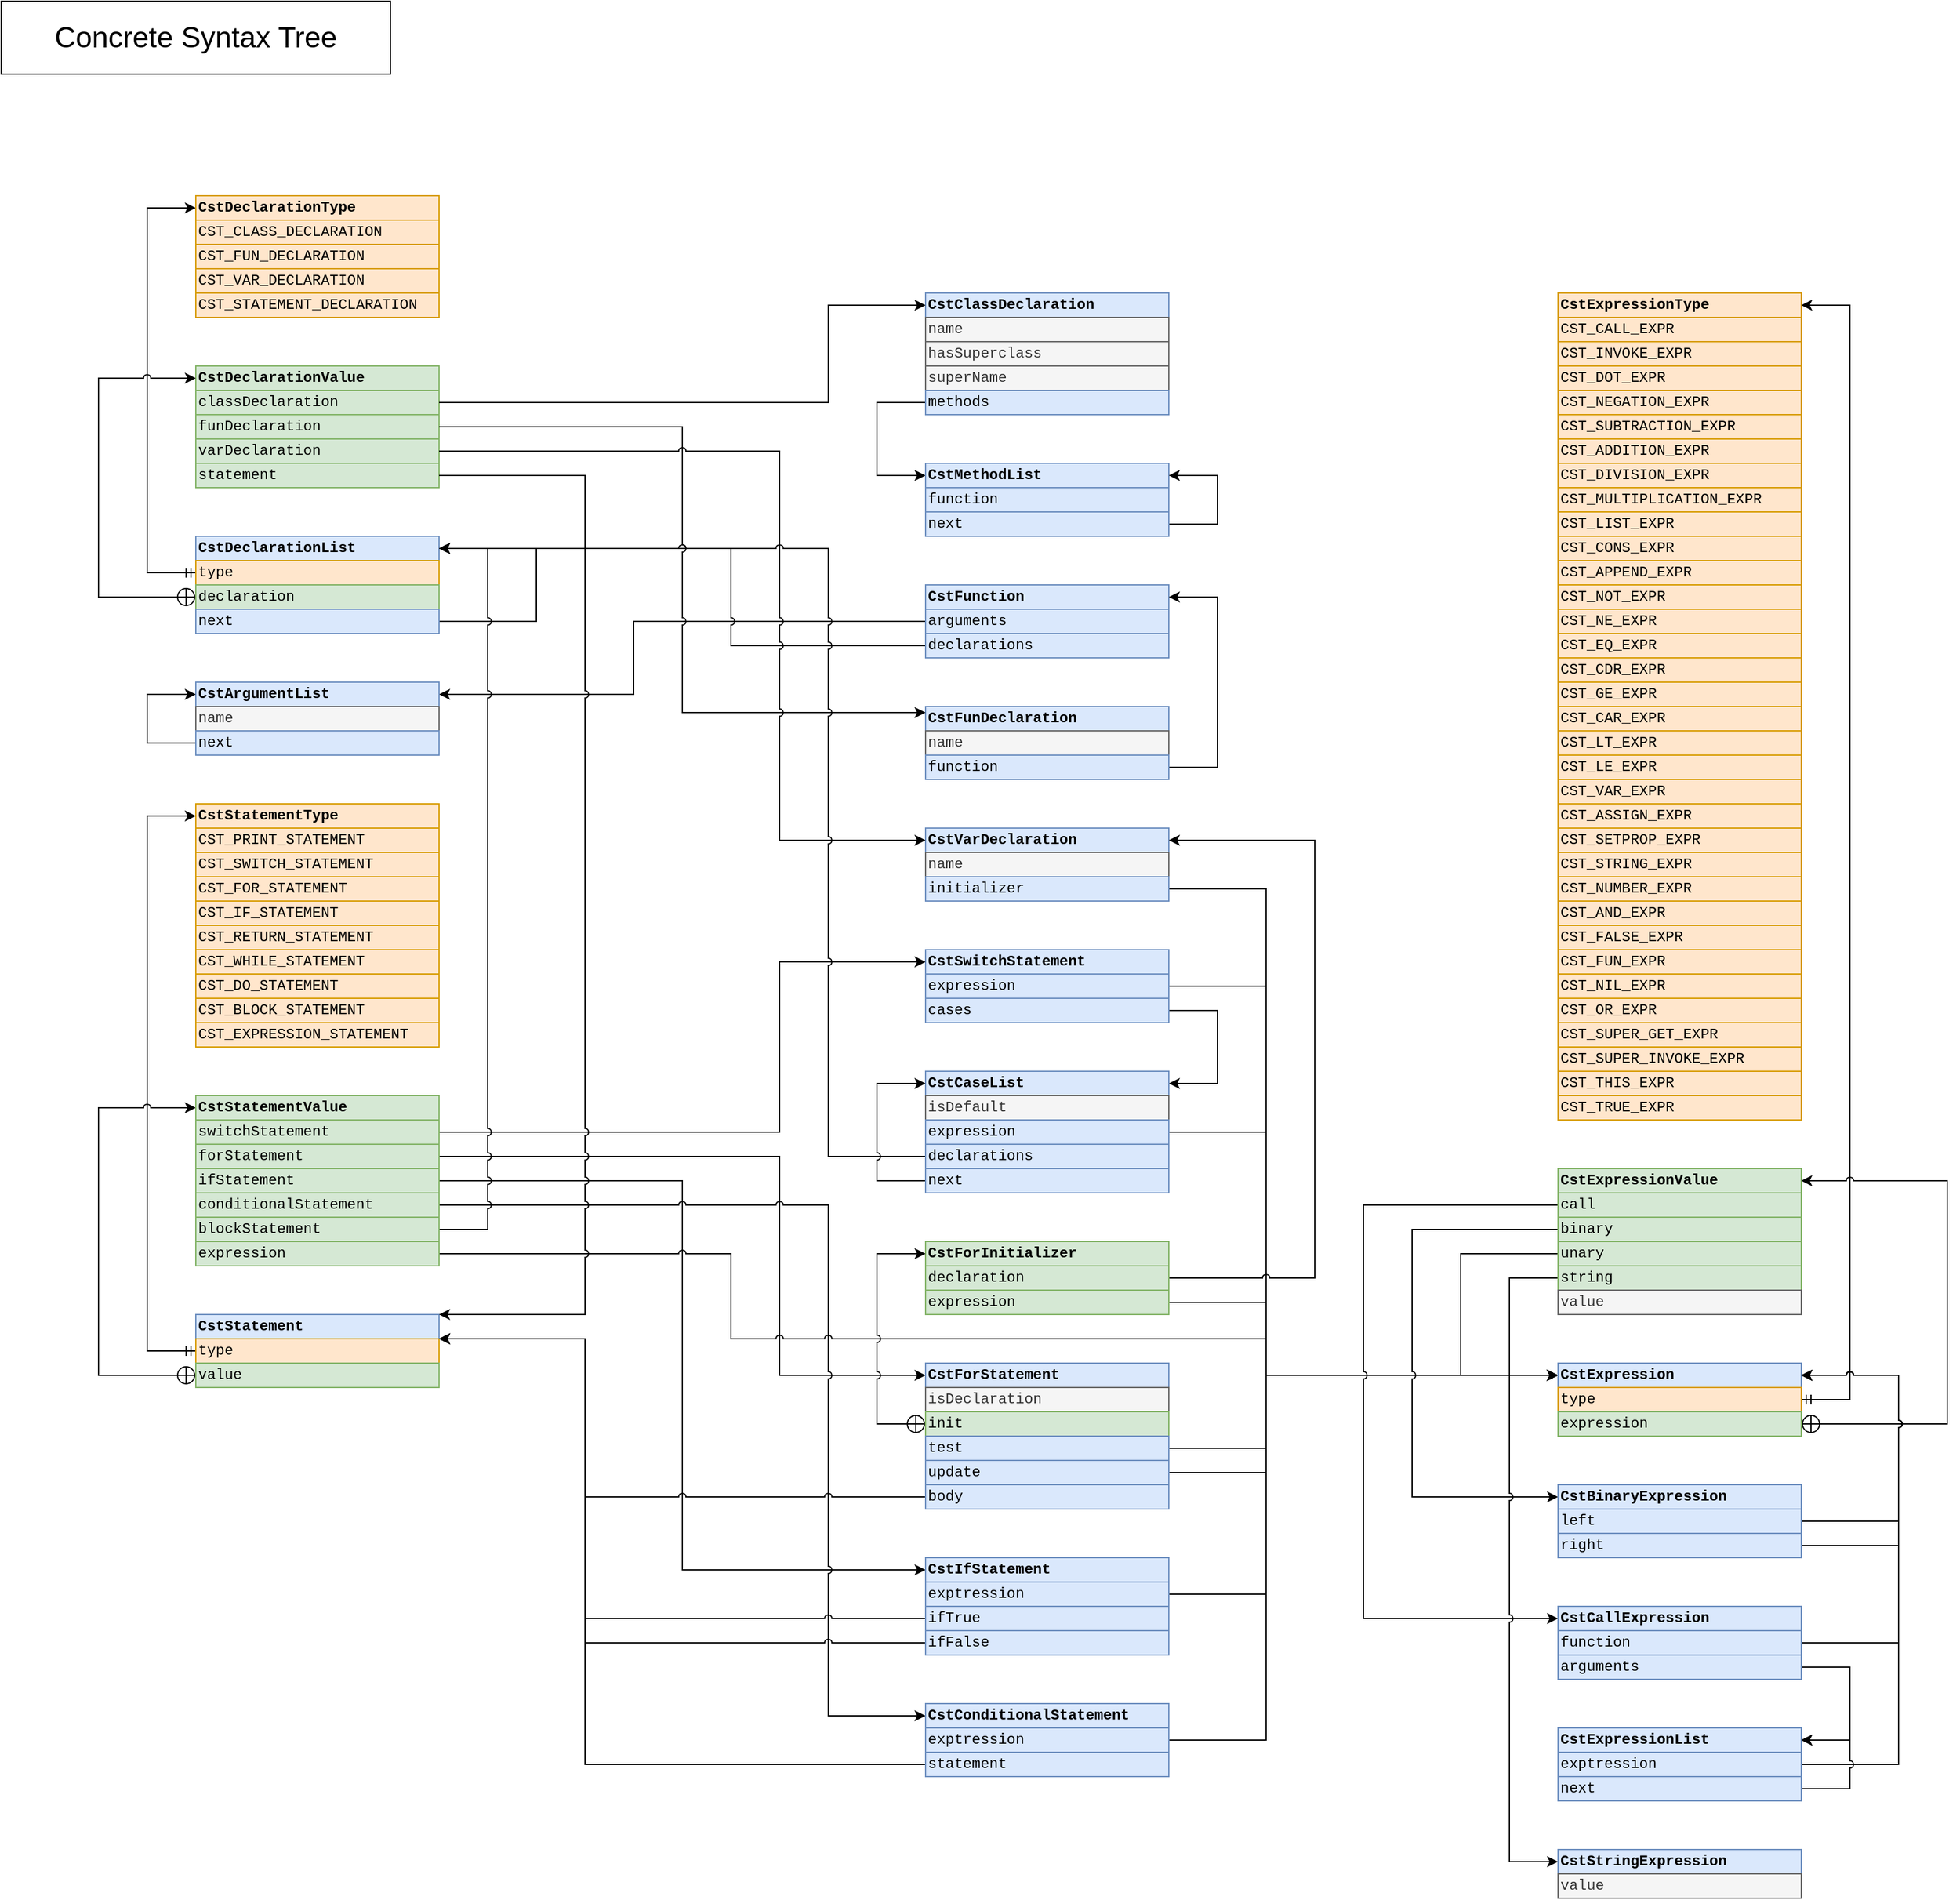<mxfile version="21.1.2" type="device">
  <diagram name="Page-1" id="R90DKx0LFUvj5Nsq8UyO">
    <mxGraphModel dx="1958" dy="1293" grid="1" gridSize="10" guides="1" tooltips="1" connect="1" arrows="1" fold="1" page="0" pageScale="1" pageWidth="827" pageHeight="1169" math="0" shadow="0">
      <root>
        <mxCell id="0" />
        <mxCell id="1" parent="0" />
        <mxCell id="VLAGOy37USX0JI3hglwO-1" value="Concrete Syntax Tree" style="rounded=0;whiteSpace=wrap;html=1;fontSize=24;" parent="1" vertex="1">
          <mxGeometry x="40" y="40" width="320" height="60" as="geometry" />
        </mxCell>
        <mxCell id="VLAGOy37USX0JI3hglwO-12" value="CstDeclarationList" style="rounded=0;whiteSpace=wrap;html=1;fontFamily=Courier New;align=left;fontStyle=1;fillColor=#dae8fc;strokeColor=#6c8ebf;" parent="1" vertex="1">
          <mxGeometry x="200" y="480" width="200" height="20" as="geometry" />
        </mxCell>
        <mxCell id="VLAGOy37USX0JI3hglwO-19" style="edgeStyle=orthogonalEdgeStyle;rounded=0;orthogonalLoop=1;jettySize=auto;html=1;entryX=0;entryY=0.5;entryDx=0;entryDy=0;startArrow=ERmandOne;startFill=0;" parent="1" source="VLAGOy37USX0JI3hglwO-13" target="VLAGOy37USX0JI3hglwO-2" edge="1">
          <mxGeometry relative="1" as="geometry">
            <Array as="points">
              <mxPoint x="160" y="510" />
              <mxPoint x="160" y="210" />
            </Array>
          </mxGeometry>
        </mxCell>
        <mxCell id="VLAGOy37USX0JI3hglwO-13" value="type" style="rounded=0;whiteSpace=wrap;html=1;fontFamily=Courier New;align=left;fillColor=#ffe6cc;strokeColor=#d79b00;" parent="1" vertex="1">
          <mxGeometry x="200" y="500" width="200" height="20" as="geometry" />
        </mxCell>
        <mxCell id="VLAGOy37USX0JI3hglwO-14" value="" style="group" parent="1" vertex="1" connectable="0">
          <mxGeometry x="200" y="200" width="200" height="100" as="geometry" />
        </mxCell>
        <mxCell id="VLAGOy37USX0JI3hglwO-2" value="CstDeclarationType" style="rounded=0;whiteSpace=wrap;html=1;fontFamily=Courier New;align=left;fontStyle=1;fillColor=#ffe6cc;strokeColor=#d79b00;" parent="VLAGOy37USX0JI3hglwO-14" vertex="1">
          <mxGeometry width="200" height="20" as="geometry" />
        </mxCell>
        <mxCell id="VLAGOy37USX0JI3hglwO-3" value="CST_CLASS_DECLARATION" style="rounded=0;whiteSpace=wrap;html=1;fontFamily=Courier New;align=left;fillColor=#ffe6cc;strokeColor=#d79b00;" parent="VLAGOy37USX0JI3hglwO-14" vertex="1">
          <mxGeometry y="20" width="200" height="20" as="geometry" />
        </mxCell>
        <mxCell id="VLAGOy37USX0JI3hglwO-4" value="CST_FUN_DECLARATION" style="rounded=0;whiteSpace=wrap;html=1;fontFamily=Courier New;align=left;fillColor=#ffe6cc;strokeColor=#d79b00;" parent="VLAGOy37USX0JI3hglwO-14" vertex="1">
          <mxGeometry y="40" width="200" height="20" as="geometry" />
        </mxCell>
        <mxCell id="VLAGOy37USX0JI3hglwO-5" value="CST_VAR_DECLARATION" style="rounded=0;whiteSpace=wrap;html=1;fontFamily=Courier New;align=left;fillColor=#ffe6cc;strokeColor=#d79b00;" parent="VLAGOy37USX0JI3hglwO-14" vertex="1">
          <mxGeometry y="60" width="200" height="20" as="geometry" />
        </mxCell>
        <mxCell id="VLAGOy37USX0JI3hglwO-6" value="CST_STATEMENT_DECLARATION" style="rounded=0;whiteSpace=wrap;html=1;fontFamily=Courier New;align=left;fillColor=#ffe6cc;strokeColor=#d79b00;" parent="VLAGOy37USX0JI3hglwO-14" vertex="1">
          <mxGeometry y="80" width="200" height="20" as="geometry" />
        </mxCell>
        <mxCell id="VLAGOy37USX0JI3hglwO-15" value="" style="group" parent="1" vertex="1" connectable="0">
          <mxGeometry x="200" y="340" width="200" height="100" as="geometry" />
        </mxCell>
        <mxCell id="VLAGOy37USX0JI3hglwO-7" value="CstDeclarationValue" style="rounded=0;whiteSpace=wrap;html=1;fontFamily=Courier New;align=left;fontStyle=1;fillColor=#d5e8d4;strokeColor=#82b366;" parent="VLAGOy37USX0JI3hglwO-15" vertex="1">
          <mxGeometry width="200" height="20" as="geometry" />
        </mxCell>
        <mxCell id="VLAGOy37USX0JI3hglwO-8" value="classDeclaration" style="rounded=0;whiteSpace=wrap;html=1;fontFamily=Courier New;align=left;fillColor=#d5e8d4;strokeColor=#82b366;" parent="VLAGOy37USX0JI3hglwO-15" vertex="1">
          <mxGeometry y="20" width="200" height="20" as="geometry" />
        </mxCell>
        <mxCell id="VLAGOy37USX0JI3hglwO-9" value="funDeclaration" style="rounded=0;whiteSpace=wrap;html=1;fontFamily=Courier New;align=left;fillColor=#d5e8d4;strokeColor=#82b366;" parent="VLAGOy37USX0JI3hglwO-15" vertex="1">
          <mxGeometry y="40" width="200" height="20" as="geometry" />
        </mxCell>
        <mxCell id="VLAGOy37USX0JI3hglwO-10" value="varDeclaration" style="rounded=0;whiteSpace=wrap;html=1;fontFamily=Courier New;align=left;fillColor=#d5e8d4;strokeColor=#82b366;" parent="VLAGOy37USX0JI3hglwO-15" vertex="1">
          <mxGeometry y="60" width="200" height="20" as="geometry" />
        </mxCell>
        <mxCell id="VLAGOy37USX0JI3hglwO-11" value="statement" style="rounded=0;whiteSpace=wrap;html=1;fontFamily=Courier New;align=left;fillColor=#d5e8d4;strokeColor=#82b366;" parent="VLAGOy37USX0JI3hglwO-15" vertex="1">
          <mxGeometry y="80" width="200" height="20" as="geometry" />
        </mxCell>
        <mxCell id="VLAGOy37USX0JI3hglwO-20" style="edgeStyle=orthogonalEdgeStyle;rounded=0;orthogonalLoop=1;jettySize=auto;html=1;entryX=0;entryY=0.5;entryDx=0;entryDy=0;jumpStyle=arc;startArrow=circlePlus;startFill=0;" parent="1" source="VLAGOy37USX0JI3hglwO-16" target="VLAGOy37USX0JI3hglwO-7" edge="1">
          <mxGeometry relative="1" as="geometry">
            <Array as="points">
              <mxPoint x="120" y="530" />
              <mxPoint x="120" y="350" />
            </Array>
          </mxGeometry>
        </mxCell>
        <mxCell id="VLAGOy37USX0JI3hglwO-16" value="declaration" style="rounded=0;whiteSpace=wrap;html=1;fontFamily=Courier New;align=left;fillColor=#d5e8d4;strokeColor=#82b366;" parent="1" vertex="1">
          <mxGeometry x="200" y="520" width="200" height="20" as="geometry" />
        </mxCell>
        <mxCell id="VLAGOy37USX0JI3hglwO-18" style="edgeStyle=orthogonalEdgeStyle;rounded=0;orthogonalLoop=1;jettySize=auto;html=1;entryX=1;entryY=0.5;entryDx=0;entryDy=0;" parent="1" source="VLAGOy37USX0JI3hglwO-17" target="VLAGOy37USX0JI3hglwO-12" edge="1">
          <mxGeometry relative="1" as="geometry">
            <Array as="points">
              <mxPoint x="480" y="550" />
              <mxPoint x="480" y="490" />
            </Array>
          </mxGeometry>
        </mxCell>
        <mxCell id="VLAGOy37USX0JI3hglwO-17" value="next" style="rounded=0;whiteSpace=wrap;html=1;fontFamily=Courier New;align=left;fillColor=#dae8fc;strokeColor=#6c8ebf;" parent="1" vertex="1">
          <mxGeometry x="200" y="540" width="200" height="20" as="geometry" />
        </mxCell>
        <mxCell id="VLAGOy37USX0JI3hglwO-21" value="CstClassDeclaration" style="rounded=0;whiteSpace=wrap;html=1;fontFamily=Courier New;align=left;fontStyle=1;fillColor=#dae8fc;strokeColor=#6c8ebf;" parent="1" vertex="1">
          <mxGeometry x="800" y="280" width="200" height="20" as="geometry" />
        </mxCell>
        <mxCell id="VLAGOy37USX0JI3hglwO-22" value="name" style="rounded=0;whiteSpace=wrap;html=1;fontFamily=Courier New;align=left;fillColor=#f5f5f5;strokeColor=#666666;fontColor=#333333;" parent="1" vertex="1">
          <mxGeometry x="800" y="300" width="200" height="20" as="geometry" />
        </mxCell>
        <mxCell id="VLAGOy37USX0JI3hglwO-25" value="hasSuperclass" style="rounded=0;whiteSpace=wrap;html=1;fontFamily=Courier New;align=left;fillColor=#f5f5f5;fontColor=#333333;strokeColor=#666666;" parent="1" vertex="1">
          <mxGeometry x="800" y="320" width="200" height="20" as="geometry" />
        </mxCell>
        <mxCell id="VLAGOy37USX0JI3hglwO-26" value="superName" style="rounded=0;whiteSpace=wrap;html=1;fontFamily=Courier New;align=left;fillColor=#f5f5f5;strokeColor=#666666;fontColor=#333333;" parent="1" vertex="1">
          <mxGeometry x="800" y="340" width="200" height="20" as="geometry" />
        </mxCell>
        <mxCell id="VLAGOy37USX0JI3hglwO-34" style="edgeStyle=orthogonalEdgeStyle;rounded=0;orthogonalLoop=1;jettySize=auto;html=1;entryX=0;entryY=0.5;entryDx=0;entryDy=0;" parent="1" source="VLAGOy37USX0JI3hglwO-28" target="VLAGOy37USX0JI3hglwO-30" edge="1">
          <mxGeometry relative="1" as="geometry">
            <Array as="points">
              <mxPoint x="760" y="370" />
              <mxPoint x="760" y="430" />
            </Array>
          </mxGeometry>
        </mxCell>
        <mxCell id="VLAGOy37USX0JI3hglwO-28" value="methods" style="rounded=0;whiteSpace=wrap;html=1;fontFamily=Courier New;align=left;fillColor=#dae8fc;strokeColor=#6c8ebf;" parent="1" vertex="1">
          <mxGeometry x="800" y="360" width="200" height="20" as="geometry" />
        </mxCell>
        <mxCell id="VLAGOy37USX0JI3hglwO-29" style="edgeStyle=orthogonalEdgeStyle;rounded=0;orthogonalLoop=1;jettySize=auto;html=1;entryX=0;entryY=0.5;entryDx=0;entryDy=0;" parent="1" source="VLAGOy37USX0JI3hglwO-8" target="VLAGOy37USX0JI3hglwO-21" edge="1">
          <mxGeometry relative="1" as="geometry">
            <Array as="points">
              <mxPoint x="720" y="370" />
              <mxPoint x="720" y="290" />
            </Array>
          </mxGeometry>
        </mxCell>
        <mxCell id="VLAGOy37USX0JI3hglwO-30" value="CstMethodList" style="rounded=0;whiteSpace=wrap;html=1;fontFamily=Courier New;align=left;fontStyle=1;fillColor=#dae8fc;strokeColor=#6c8ebf;" parent="1" vertex="1">
          <mxGeometry x="800" y="420" width="200" height="20" as="geometry" />
        </mxCell>
        <mxCell id="VLAGOy37USX0JI3hglwO-31" value="function" style="rounded=0;whiteSpace=wrap;html=1;fontFamily=Courier New;align=left;fillColor=#dae8fc;strokeColor=#6c8ebf;" parent="1" vertex="1">
          <mxGeometry x="800" y="440" width="200" height="20" as="geometry" />
        </mxCell>
        <mxCell id="VLAGOy37USX0JI3hglwO-33" style="edgeStyle=orthogonalEdgeStyle;rounded=0;orthogonalLoop=1;jettySize=auto;html=1;entryX=1;entryY=0.5;entryDx=0;entryDy=0;jumpStyle=arc;" parent="1" source="VLAGOy37USX0JI3hglwO-32" target="VLAGOy37USX0JI3hglwO-30" edge="1">
          <mxGeometry relative="1" as="geometry">
            <Array as="points">
              <mxPoint x="1040" y="470" />
              <mxPoint x="1040" y="430" />
            </Array>
          </mxGeometry>
        </mxCell>
        <mxCell id="VLAGOy37USX0JI3hglwO-32" value="next" style="rounded=0;whiteSpace=wrap;html=1;fontFamily=Courier New;align=left;fillColor=#dae8fc;strokeColor=#6c8ebf;" parent="1" vertex="1">
          <mxGeometry x="800" y="460" width="200" height="20" as="geometry" />
        </mxCell>
        <mxCell id="VLAGOy37USX0JI3hglwO-35" value="CstFunction" style="rounded=0;whiteSpace=wrap;html=1;fontFamily=Courier New;align=left;fontStyle=1;fillColor=#dae8fc;strokeColor=#6c8ebf;" parent="1" vertex="1">
          <mxGeometry x="800" y="520" width="200" height="20" as="geometry" />
        </mxCell>
        <mxCell id="VLAGOy37USX0JI3hglwO-42" style="edgeStyle=orthogonalEdgeStyle;rounded=0;orthogonalLoop=1;jettySize=auto;html=1;entryX=1;entryY=0.5;entryDx=0;entryDy=0;jumpStyle=arc;" parent="1" source="VLAGOy37USX0JI3hglwO-36" target="VLAGOy37USX0JI3hglwO-38" edge="1">
          <mxGeometry relative="1" as="geometry">
            <Array as="points">
              <mxPoint x="560" y="550" />
              <mxPoint x="560" y="610" />
            </Array>
          </mxGeometry>
        </mxCell>
        <mxCell id="VLAGOy37USX0JI3hglwO-36" value="arguments" style="rounded=0;whiteSpace=wrap;html=1;fontFamily=Courier New;align=left;fillColor=#dae8fc;strokeColor=#6c8ebf;" parent="1" vertex="1">
          <mxGeometry x="800" y="540" width="200" height="20" as="geometry" />
        </mxCell>
        <mxCell id="VLAGOy37USX0JI3hglwO-80" style="edgeStyle=orthogonalEdgeStyle;rounded=0;orthogonalLoop=1;jettySize=auto;html=1;entryX=1;entryY=0.5;entryDx=0;entryDy=0;jumpStyle=arc;" parent="1" source="VLAGOy37USX0JI3hglwO-37" target="VLAGOy37USX0JI3hglwO-12" edge="1">
          <mxGeometry relative="1" as="geometry">
            <Array as="points">
              <mxPoint x="640" y="570" />
              <mxPoint x="640" y="490" />
            </Array>
          </mxGeometry>
        </mxCell>
        <mxCell id="VLAGOy37USX0JI3hglwO-37" value="declarations" style="rounded=0;whiteSpace=wrap;html=1;fontFamily=Courier New;align=left;fillColor=#dae8fc;strokeColor=#6c8ebf;" parent="1" vertex="1">
          <mxGeometry x="800" y="560" width="200" height="20" as="geometry" />
        </mxCell>
        <mxCell id="VLAGOy37USX0JI3hglwO-38" value="CstArgumentList" style="rounded=0;whiteSpace=wrap;html=1;fontFamily=Courier New;align=left;fontStyle=1;fillColor=#dae8fc;strokeColor=#6c8ebf;" parent="1" vertex="1">
          <mxGeometry x="200" y="600" width="200" height="20" as="geometry" />
        </mxCell>
        <mxCell id="VLAGOy37USX0JI3hglwO-39" value="name" style="rounded=0;whiteSpace=wrap;html=1;fontFamily=Courier New;align=left;fillColor=#f5f5f5;strokeColor=#666666;fontColor=#333333;" parent="1" vertex="1">
          <mxGeometry x="200" y="620" width="200" height="20" as="geometry" />
        </mxCell>
        <mxCell id="VLAGOy37USX0JI3hglwO-41" style="edgeStyle=orthogonalEdgeStyle;rounded=0;orthogonalLoop=1;jettySize=auto;html=1;entryX=0;entryY=0.5;entryDx=0;entryDy=0;" parent="1" source="VLAGOy37USX0JI3hglwO-40" target="VLAGOy37USX0JI3hglwO-38" edge="1">
          <mxGeometry relative="1" as="geometry">
            <Array as="points">
              <mxPoint x="160" y="650" />
              <mxPoint x="160" y="610" />
            </Array>
          </mxGeometry>
        </mxCell>
        <mxCell id="VLAGOy37USX0JI3hglwO-40" value="next" style="rounded=0;whiteSpace=wrap;html=1;fontFamily=Courier New;align=left;fillColor=#dae8fc;strokeColor=#6c8ebf;" parent="1" vertex="1">
          <mxGeometry x="200" y="640" width="200" height="20" as="geometry" />
        </mxCell>
        <mxCell id="VLAGOy37USX0JI3hglwO-43" value="CstFunDeclaration" style="rounded=0;whiteSpace=wrap;html=1;fontFamily=Courier New;align=left;fontStyle=1;fillColor=#dae8fc;strokeColor=#6c8ebf;" parent="1" vertex="1">
          <mxGeometry x="800" y="620" width="200" height="20" as="geometry" />
        </mxCell>
        <mxCell id="VLAGOy37USX0JI3hglwO-44" style="edgeStyle=orthogonalEdgeStyle;rounded=0;orthogonalLoop=1;jettySize=auto;html=1;entryX=0;entryY=0.25;entryDx=0;entryDy=0;jumpStyle=arc;" parent="1" source="VLAGOy37USX0JI3hglwO-9" target="VLAGOy37USX0JI3hglwO-43" edge="1">
          <mxGeometry relative="1" as="geometry">
            <Array as="points">
              <mxPoint x="600" y="390" />
              <mxPoint x="600" y="625" />
            </Array>
          </mxGeometry>
        </mxCell>
        <mxCell id="VLAGOy37USX0JI3hglwO-45" value="name" style="rounded=0;whiteSpace=wrap;html=1;fontFamily=Courier New;align=left;fillColor=#f5f5f5;strokeColor=#666666;fontColor=#333333;" parent="1" vertex="1">
          <mxGeometry x="800" y="640" width="200" height="20" as="geometry" />
        </mxCell>
        <mxCell id="VLAGOy37USX0JI3hglwO-47" style="edgeStyle=orthogonalEdgeStyle;rounded=0;orthogonalLoop=1;jettySize=auto;html=1;entryX=1;entryY=0.5;entryDx=0;entryDy=0;jumpStyle=arc;" parent="1" source="VLAGOy37USX0JI3hglwO-46" target="VLAGOy37USX0JI3hglwO-35" edge="1">
          <mxGeometry relative="1" as="geometry">
            <Array as="points">
              <mxPoint x="1040" y="670" />
              <mxPoint x="1040" y="530" />
            </Array>
          </mxGeometry>
        </mxCell>
        <mxCell id="VLAGOy37USX0JI3hglwO-46" value="function" style="rounded=0;whiteSpace=wrap;html=1;fontFamily=Courier New;align=left;fillColor=#dae8fc;strokeColor=#6c8ebf;" parent="1" vertex="1">
          <mxGeometry x="800" y="660" width="200" height="20" as="geometry" />
        </mxCell>
        <mxCell id="VLAGOy37USX0JI3hglwO-48" value="CstVarDeclaration" style="rounded=0;whiteSpace=wrap;html=1;fontFamily=Courier New;align=left;fontStyle=1;fillColor=#dae8fc;strokeColor=#6c8ebf;" parent="1" vertex="1">
          <mxGeometry x="800" y="720" width="200" height="20" as="geometry" />
        </mxCell>
        <mxCell id="VLAGOy37USX0JI3hglwO-49" style="edgeStyle=orthogonalEdgeStyle;rounded=0;orthogonalLoop=1;jettySize=auto;html=1;entryX=0;entryY=0.5;entryDx=0;entryDy=0;jumpStyle=arc;" parent="1" source="VLAGOy37USX0JI3hglwO-10" target="VLAGOy37USX0JI3hglwO-48" edge="1">
          <mxGeometry relative="1" as="geometry">
            <Array as="points">
              <mxPoint x="680" y="410" />
              <mxPoint x="680" y="730" />
            </Array>
          </mxGeometry>
        </mxCell>
        <mxCell id="VLAGOy37USX0JI3hglwO-50" value="name" style="rounded=0;whiteSpace=wrap;html=1;fontFamily=Courier New;align=left;fillColor=#f5f5f5;strokeColor=#666666;fontColor=#333333;" parent="1" vertex="1">
          <mxGeometry x="800" y="740" width="200" height="20" as="geometry" />
        </mxCell>
        <mxCell id="sUDtb3LlWLY9NKX-znG5-50" style="edgeStyle=orthogonalEdgeStyle;rounded=0;orthogonalLoop=1;jettySize=auto;html=1;entryX=0;entryY=0.5;entryDx=0;entryDy=0;jumpStyle=arc;" edge="1" parent="1" source="VLAGOy37USX0JI3hglwO-51" target="sUDtb3LlWLY9NKX-znG5-49">
          <mxGeometry relative="1" as="geometry">
            <Array as="points">
              <mxPoint x="1080" y="770" />
              <mxPoint x="1080" y="1170" />
            </Array>
          </mxGeometry>
        </mxCell>
        <mxCell id="VLAGOy37USX0JI3hglwO-51" value="initializer" style="rounded=0;whiteSpace=wrap;html=1;fontFamily=Courier New;align=left;fillColor=#dae8fc;strokeColor=#6c8ebf;" parent="1" vertex="1">
          <mxGeometry x="800" y="760" width="200" height="20" as="geometry" />
        </mxCell>
        <mxCell id="VLAGOy37USX0JI3hglwO-53" value="CstStatementType" style="rounded=0;whiteSpace=wrap;html=1;fontFamily=Courier New;align=left;fontStyle=1;fillColor=#ffe6cc;strokeColor=#d79b00;" parent="1" vertex="1">
          <mxGeometry x="200" y="700" width="200" height="20" as="geometry" />
        </mxCell>
        <mxCell id="VLAGOy37USX0JI3hglwO-54" value="CST_PRINT_STATEMENT" style="rounded=0;whiteSpace=wrap;html=1;fontFamily=Courier New;align=left;fillColor=#ffe6cc;strokeColor=#d79b00;" parent="1" vertex="1">
          <mxGeometry x="200" y="720" width="200" height="20" as="geometry" />
        </mxCell>
        <mxCell id="VLAGOy37USX0JI3hglwO-55" value="CST_SWITCH_STATEMENT" style="rounded=0;whiteSpace=wrap;html=1;fontFamily=Courier New;align=left;fillColor=#ffe6cc;strokeColor=#d79b00;" parent="1" vertex="1">
          <mxGeometry x="200" y="740" width="200" height="20" as="geometry" />
        </mxCell>
        <mxCell id="VLAGOy37USX0JI3hglwO-56" value="CST_FOR_STATEMENT" style="rounded=0;whiteSpace=wrap;html=1;fontFamily=Courier New;align=left;fillColor=#ffe6cc;strokeColor=#d79b00;" parent="1" vertex="1">
          <mxGeometry x="200" y="760" width="200" height="20" as="geometry" />
        </mxCell>
        <mxCell id="VLAGOy37USX0JI3hglwO-57" value="CST_IF_STATEMENT" style="rounded=0;whiteSpace=wrap;html=1;fontFamily=Courier New;align=left;fillColor=#ffe6cc;strokeColor=#d79b00;" parent="1" vertex="1">
          <mxGeometry x="200" y="780" width="200" height="20" as="geometry" />
        </mxCell>
        <mxCell id="VLAGOy37USX0JI3hglwO-58" value="CST_RETURN_STATEMENT" style="rounded=0;whiteSpace=wrap;html=1;fontFamily=Courier New;align=left;fillColor=#ffe6cc;strokeColor=#d79b00;" parent="1" vertex="1">
          <mxGeometry x="200" y="800" width="200" height="20" as="geometry" />
        </mxCell>
        <mxCell id="VLAGOy37USX0JI3hglwO-59" value="CST_WHILE_STATEMENT" style="rounded=0;whiteSpace=wrap;html=1;fontFamily=Courier New;align=left;fillColor=#ffe6cc;strokeColor=#d79b00;" parent="1" vertex="1">
          <mxGeometry x="200" y="820" width="200" height="20" as="geometry" />
        </mxCell>
        <mxCell id="VLAGOy37USX0JI3hglwO-60" value="CST_DO_STATEMENT" style="rounded=0;whiteSpace=wrap;html=1;fontFamily=Courier New;align=left;fillColor=#ffe6cc;strokeColor=#d79b00;" parent="1" vertex="1">
          <mxGeometry x="200" y="840" width="200" height="20" as="geometry" />
        </mxCell>
        <mxCell id="VLAGOy37USX0JI3hglwO-61" value="CST_BLOCK_STATEMENT" style="rounded=0;whiteSpace=wrap;html=1;fontFamily=Courier New;align=left;fillColor=#ffe6cc;strokeColor=#d79b00;" parent="1" vertex="1">
          <mxGeometry x="200" y="860" width="200" height="20" as="geometry" />
        </mxCell>
        <mxCell id="VLAGOy37USX0JI3hglwO-62" value="CST_EXPRESSION_STATEMENT" style="rounded=0;whiteSpace=wrap;html=1;fontFamily=Courier New;align=left;fillColor=#ffe6cc;strokeColor=#d79b00;" parent="1" vertex="1">
          <mxGeometry x="200" y="880" width="200" height="20" as="geometry" />
        </mxCell>
        <mxCell id="VLAGOy37USX0JI3hglwO-69" value="CstStatement" style="rounded=0;whiteSpace=wrap;html=1;fontFamily=Courier New;align=left;fontStyle=1;fillColor=#dae8fc;strokeColor=#6c8ebf;" parent="1" vertex="1">
          <mxGeometry x="200" y="1120" width="200" height="20" as="geometry" />
        </mxCell>
        <mxCell id="VLAGOy37USX0JI3hglwO-71" style="edgeStyle=orthogonalEdgeStyle;rounded=0;orthogonalLoop=1;jettySize=auto;html=1;entryX=0;entryY=0.5;entryDx=0;entryDy=0;startArrow=ERmandOne;startFill=0;" parent="1" source="VLAGOy37USX0JI3hglwO-70" target="VLAGOy37USX0JI3hglwO-53" edge="1">
          <mxGeometry relative="1" as="geometry">
            <Array as="points">
              <mxPoint x="160" y="1150" />
              <mxPoint x="160" y="710" />
            </Array>
          </mxGeometry>
        </mxCell>
        <mxCell id="VLAGOy37USX0JI3hglwO-70" value="type" style="rounded=0;whiteSpace=wrap;html=1;fontFamily=Courier New;align=left;fillColor=#ffe6cc;strokeColor=#d79b00;" parent="1" vertex="1">
          <mxGeometry x="200" y="1140" width="200" height="20" as="geometry" />
        </mxCell>
        <mxCell id="VLAGOy37USX0JI3hglwO-73" style="edgeStyle=orthogonalEdgeStyle;rounded=0;orthogonalLoop=1;jettySize=auto;html=1;entryX=0;entryY=0.5;entryDx=0;entryDy=0;jumpStyle=arc;startArrow=circlePlus;startFill=0;" parent="1" source="VLAGOy37USX0JI3hglwO-72" target="VLAGOy37USX0JI3hglwO-64" edge="1">
          <mxGeometry relative="1" as="geometry">
            <Array as="points">
              <mxPoint x="120" y="1170" />
              <mxPoint x="120" y="950" />
            </Array>
          </mxGeometry>
        </mxCell>
        <mxCell id="VLAGOy37USX0JI3hglwO-72" value="value" style="rounded=0;whiteSpace=wrap;html=1;fontFamily=Courier New;align=left;fillColor=#d5e8d4;strokeColor=#82b366;" parent="1" vertex="1">
          <mxGeometry x="200" y="1160" width="200" height="20" as="geometry" />
        </mxCell>
        <mxCell id="VLAGOy37USX0JI3hglwO-74" value="CstSwitchStatement" style="rounded=0;whiteSpace=wrap;html=1;fontFamily=Courier New;align=left;fontStyle=1;fillColor=#dae8fc;strokeColor=#6c8ebf;" parent="1" vertex="1">
          <mxGeometry x="800" y="820" width="200" height="20" as="geometry" />
        </mxCell>
        <mxCell id="VLAGOy37USX0JI3hglwO-75" style="edgeStyle=orthogonalEdgeStyle;rounded=0;orthogonalLoop=1;jettySize=auto;html=1;entryX=0;entryY=0.5;entryDx=0;entryDy=0;" parent="1" source="VLAGOy37USX0JI3hglwO-65" target="VLAGOy37USX0JI3hglwO-74" edge="1">
          <mxGeometry relative="1" as="geometry">
            <Array as="points">
              <mxPoint x="680" y="970" />
              <mxPoint x="680" y="830" />
            </Array>
          </mxGeometry>
        </mxCell>
        <mxCell id="sUDtb3LlWLY9NKX-znG5-51" style="edgeStyle=orthogonalEdgeStyle;rounded=0;orthogonalLoop=1;jettySize=auto;html=1;jumpStyle=arc;" edge="1" parent="1" source="VLAGOy37USX0JI3hglwO-76" target="sUDtb3LlWLY9NKX-znG5-49">
          <mxGeometry relative="1" as="geometry">
            <Array as="points">
              <mxPoint x="1080" y="850" />
              <mxPoint x="1080" y="1170" />
            </Array>
          </mxGeometry>
        </mxCell>
        <mxCell id="VLAGOy37USX0JI3hglwO-76" value="expression" style="rounded=0;whiteSpace=wrap;html=1;fontFamily=Courier New;align=left;fillColor=#dae8fc;strokeColor=#6c8ebf;" parent="1" vertex="1">
          <mxGeometry x="800" y="840" width="200" height="20" as="geometry" />
        </mxCell>
        <mxCell id="VLAGOy37USX0JI3hglwO-79" style="edgeStyle=orthogonalEdgeStyle;rounded=0;orthogonalLoop=1;jettySize=auto;html=1;entryX=1;entryY=0.5;entryDx=0;entryDy=0;" parent="1" source="VLAGOy37USX0JI3hglwO-77" target="VLAGOy37USX0JI3hglwO-78" edge="1">
          <mxGeometry relative="1" as="geometry">
            <Array as="points">
              <mxPoint x="1040" y="870" />
              <mxPoint x="1040" y="930" />
            </Array>
          </mxGeometry>
        </mxCell>
        <mxCell id="VLAGOy37USX0JI3hglwO-77" value="cases" style="rounded=0;whiteSpace=wrap;html=1;fontFamily=Courier New;align=left;fillColor=#dae8fc;strokeColor=#6c8ebf;" parent="1" vertex="1">
          <mxGeometry x="800" y="860" width="200" height="20" as="geometry" />
        </mxCell>
        <mxCell id="VLAGOy37USX0JI3hglwO-78" value="CstCaseList" style="rounded=0;whiteSpace=wrap;html=1;fontFamily=Courier New;align=left;fontStyle=1;fillColor=#dae8fc;strokeColor=#6c8ebf;" parent="1" vertex="1">
          <mxGeometry x="800" y="920" width="200" height="20" as="geometry" />
        </mxCell>
        <mxCell id="VLAGOy37USX0JI3hglwO-81" value="isDefault" style="rounded=0;whiteSpace=wrap;html=1;fontFamily=Courier New;align=left;fillColor=#f5f5f5;strokeColor=#666666;fontColor=#333333;" parent="1" vertex="1">
          <mxGeometry x="800" y="940" width="200" height="20" as="geometry" />
        </mxCell>
        <mxCell id="sUDtb3LlWLY9NKX-znG5-52" style="edgeStyle=orthogonalEdgeStyle;rounded=0;orthogonalLoop=1;jettySize=auto;html=1;entryX=0;entryY=0.5;entryDx=0;entryDy=0;jumpStyle=arc;" edge="1" parent="1" source="VLAGOy37USX0JI3hglwO-82" target="sUDtb3LlWLY9NKX-znG5-49">
          <mxGeometry relative="1" as="geometry">
            <Array as="points">
              <mxPoint x="1080" y="970" />
              <mxPoint x="1080" y="1170" />
            </Array>
          </mxGeometry>
        </mxCell>
        <mxCell id="VLAGOy37USX0JI3hglwO-82" value="expression" style="rounded=0;whiteSpace=wrap;html=1;fontFamily=Courier New;align=left;fillColor=#dae8fc;strokeColor=#6c8ebf;" parent="1" vertex="1">
          <mxGeometry x="800" y="960" width="200" height="20" as="geometry" />
        </mxCell>
        <mxCell id="VLAGOy37USX0JI3hglwO-84" style="edgeStyle=orthogonalEdgeStyle;rounded=0;orthogonalLoop=1;jettySize=auto;html=1;entryX=1;entryY=0.5;entryDx=0;entryDy=0;jumpStyle=arc;" parent="1" source="VLAGOy37USX0JI3hglwO-83" target="VLAGOy37USX0JI3hglwO-12" edge="1">
          <mxGeometry relative="1" as="geometry">
            <Array as="points">
              <mxPoint x="720" y="990" />
              <mxPoint x="720" y="490" />
            </Array>
          </mxGeometry>
        </mxCell>
        <mxCell id="VLAGOy37USX0JI3hglwO-83" value="declarations" style="rounded=0;whiteSpace=wrap;html=1;fontFamily=Courier New;align=left;fillColor=#dae8fc;strokeColor=#6c8ebf;" parent="1" vertex="1">
          <mxGeometry x="800" y="980" width="200" height="20" as="geometry" />
        </mxCell>
        <mxCell id="VLAGOy37USX0JI3hglwO-86" style="edgeStyle=orthogonalEdgeStyle;rounded=0;orthogonalLoop=1;jettySize=auto;html=1;entryX=0;entryY=0.5;entryDx=0;entryDy=0;jumpStyle=arc;" parent="1" source="VLAGOy37USX0JI3hglwO-85" target="VLAGOy37USX0JI3hglwO-78" edge="1">
          <mxGeometry relative="1" as="geometry">
            <Array as="points">
              <mxPoint x="760" y="1010" />
              <mxPoint x="760" y="930" />
            </Array>
          </mxGeometry>
        </mxCell>
        <mxCell id="VLAGOy37USX0JI3hglwO-85" value="next" style="rounded=0;whiteSpace=wrap;html=1;fontFamily=Courier New;align=left;fillColor=#dae8fc;strokeColor=#6c8ebf;" parent="1" vertex="1">
          <mxGeometry x="800" y="1000" width="200" height="20" as="geometry" />
        </mxCell>
        <mxCell id="VLAGOy37USX0JI3hglwO-64" value="CstStatementValue" style="rounded=0;whiteSpace=wrap;html=1;fontFamily=Courier New;align=left;fontStyle=1;fillColor=#d5e8d4;strokeColor=#82b366;" parent="1" vertex="1">
          <mxGeometry x="200" y="940" width="200" height="20" as="geometry" />
        </mxCell>
        <mxCell id="VLAGOy37USX0JI3hglwO-65" value="switchStatement" style="rounded=0;whiteSpace=wrap;html=1;fontFamily=Courier New;align=left;fillColor=#d5e8d4;strokeColor=#82b366;" parent="1" vertex="1">
          <mxGeometry x="200" y="960" width="200" height="20" as="geometry" />
        </mxCell>
        <mxCell id="VLAGOy37USX0JI3hglwO-101" style="edgeStyle=orthogonalEdgeStyle;rounded=0;orthogonalLoop=1;jettySize=auto;html=1;entryX=0;entryY=0.5;entryDx=0;entryDy=0;jumpStyle=arc;" parent="1" source="VLAGOy37USX0JI3hglwO-66" target="VLAGOy37USX0JI3hglwO-93" edge="1">
          <mxGeometry relative="1" as="geometry">
            <Array as="points">
              <mxPoint x="680" y="990" />
              <mxPoint x="680" y="1170" />
            </Array>
          </mxGeometry>
        </mxCell>
        <mxCell id="VLAGOy37USX0JI3hglwO-66" value="forStatement" style="rounded=0;whiteSpace=wrap;html=1;fontFamily=Courier New;align=left;fillColor=#d5e8d4;strokeColor=#82b366;" parent="1" vertex="1">
          <mxGeometry x="200" y="980" width="200" height="20" as="geometry" />
        </mxCell>
        <mxCell id="VLAGOy37USX0JI3hglwO-108" style="edgeStyle=orthogonalEdgeStyle;rounded=0;orthogonalLoop=1;jettySize=auto;html=1;entryX=0;entryY=0.5;entryDx=0;entryDy=0;jumpStyle=arc;" parent="1" source="VLAGOy37USX0JI3hglwO-67" target="VLAGOy37USX0JI3hglwO-103" edge="1">
          <mxGeometry relative="1" as="geometry">
            <Array as="points">
              <mxPoint x="600" y="1010" />
              <mxPoint x="600" y="1330" />
            </Array>
          </mxGeometry>
        </mxCell>
        <mxCell id="VLAGOy37USX0JI3hglwO-67" value="ifStatement" style="rounded=0;whiteSpace=wrap;html=1;fontFamily=Courier New;align=left;fillColor=#d5e8d4;strokeColor=#82b366;" parent="1" vertex="1">
          <mxGeometry x="200" y="1000" width="200" height="20" as="geometry" />
        </mxCell>
        <mxCell id="sUDtb3LlWLY9NKX-znG5-8" style="edgeStyle=orthogonalEdgeStyle;rounded=0;orthogonalLoop=1;jettySize=auto;html=1;entryX=0;entryY=0.5;entryDx=0;entryDy=0;jumpStyle=arc;" edge="1" parent="1" source="VLAGOy37USX0JI3hglwO-68" target="sUDtb3LlWLY9NKX-znG5-3">
          <mxGeometry relative="1" as="geometry">
            <Array as="points">
              <mxPoint x="720" y="1030" />
              <mxPoint x="720" y="1450" />
            </Array>
          </mxGeometry>
        </mxCell>
        <mxCell id="VLAGOy37USX0JI3hglwO-68" value="conditionalStatement" style="rounded=0;whiteSpace=wrap;html=1;fontFamily=Courier New;align=left;fillColor=#d5e8d4;strokeColor=#82b366;" parent="1" vertex="1">
          <mxGeometry x="200" y="1020" width="200" height="20" as="geometry" />
        </mxCell>
        <mxCell id="VLAGOy37USX0JI3hglwO-107" style="edgeStyle=orthogonalEdgeStyle;rounded=0;orthogonalLoop=1;jettySize=auto;html=1;jumpStyle=arc;" parent="1" source="VLAGOy37USX0JI3hglwO-87" edge="1">
          <mxGeometry relative="1" as="geometry">
            <Array as="points">
              <mxPoint x="440" y="1050" />
              <mxPoint x="440" y="490" />
            </Array>
            <mxPoint x="400" y="490" as="targetPoint" />
          </mxGeometry>
        </mxCell>
        <mxCell id="VLAGOy37USX0JI3hglwO-87" value="blockStatement" style="rounded=0;whiteSpace=wrap;html=1;fontFamily=Courier New;align=left;fillColor=#d5e8d4;strokeColor=#82b366;" parent="1" vertex="1">
          <mxGeometry x="200" y="1040" width="200" height="20" as="geometry" />
        </mxCell>
        <mxCell id="sUDtb3LlWLY9NKX-znG5-58" style="edgeStyle=orthogonalEdgeStyle;rounded=0;orthogonalLoop=1;jettySize=auto;html=1;entryX=0;entryY=0.5;entryDx=0;entryDy=0;jumpStyle=arc;" edge="1" parent="1" source="VLAGOy37USX0JI3hglwO-88" target="sUDtb3LlWLY9NKX-znG5-49">
          <mxGeometry relative="1" as="geometry">
            <Array as="points">
              <mxPoint x="640" y="1070" />
              <mxPoint x="640" y="1140" />
              <mxPoint x="1080" y="1140" />
              <mxPoint x="1080" y="1170" />
            </Array>
          </mxGeometry>
        </mxCell>
        <mxCell id="VLAGOy37USX0JI3hglwO-88" value="expression" style="rounded=0;whiteSpace=wrap;html=1;fontFamily=Courier New;align=left;fillColor=#d5e8d4;strokeColor=#82b366;" parent="1" vertex="1">
          <mxGeometry x="200" y="1060" width="200" height="20" as="geometry" />
        </mxCell>
        <mxCell id="VLAGOy37USX0JI3hglwO-89" value="CstForInitializer" style="rounded=0;whiteSpace=wrap;html=1;fontFamily=Courier New;align=left;fontStyle=1;fillColor=#d5e8d4;strokeColor=#82b366;" parent="1" vertex="1">
          <mxGeometry x="800" y="1060" width="200" height="20" as="geometry" />
        </mxCell>
        <mxCell id="VLAGOy37USX0JI3hglwO-91" style="edgeStyle=orthogonalEdgeStyle;rounded=0;orthogonalLoop=1;jettySize=auto;html=1;entryX=1;entryY=0.5;entryDx=0;entryDy=0;jumpStyle=arc;" parent="1" source="VLAGOy37USX0JI3hglwO-90" target="VLAGOy37USX0JI3hglwO-48" edge="1">
          <mxGeometry relative="1" as="geometry">
            <Array as="points">
              <mxPoint x="1120" y="1090" />
              <mxPoint x="1120" y="730" />
            </Array>
          </mxGeometry>
        </mxCell>
        <mxCell id="VLAGOy37USX0JI3hglwO-90" value="declaration" style="rounded=0;whiteSpace=wrap;html=1;fontFamily=Courier New;align=left;fillColor=#d5e8d4;strokeColor=#82b366;" parent="1" vertex="1">
          <mxGeometry x="800" y="1080" width="200" height="20" as="geometry" />
        </mxCell>
        <mxCell id="sUDtb3LlWLY9NKX-znG5-53" style="edgeStyle=orthogonalEdgeStyle;rounded=0;orthogonalLoop=1;jettySize=auto;html=1;entryX=0;entryY=0.5;entryDx=0;entryDy=0;jumpStyle=arc;" edge="1" parent="1" source="VLAGOy37USX0JI3hglwO-92" target="sUDtb3LlWLY9NKX-znG5-49">
          <mxGeometry relative="1" as="geometry">
            <Array as="points">
              <mxPoint x="1080" y="1110" />
              <mxPoint x="1080" y="1170" />
            </Array>
          </mxGeometry>
        </mxCell>
        <mxCell id="VLAGOy37USX0JI3hglwO-92" value="expression" style="rounded=0;whiteSpace=wrap;html=1;fontFamily=Courier New;align=left;fillColor=#d5e8d4;strokeColor=#82b366;" parent="1" vertex="1">
          <mxGeometry x="800" y="1100" width="200" height="20" as="geometry" />
        </mxCell>
        <mxCell id="VLAGOy37USX0JI3hglwO-93" value="CstForStatement" style="rounded=0;whiteSpace=wrap;html=1;fontFamily=Courier New;align=left;fontStyle=1;fillColor=#dae8fc;strokeColor=#6c8ebf;" parent="1" vertex="1">
          <mxGeometry x="800" y="1160" width="200" height="20" as="geometry" />
        </mxCell>
        <mxCell id="VLAGOy37USX0JI3hglwO-94" value="isDeclaration" style="rounded=0;whiteSpace=wrap;html=1;fontFamily=Courier New;align=left;fillColor=#f5f5f5;strokeColor=#666666;fontColor=#333333;" parent="1" vertex="1">
          <mxGeometry x="800" y="1180" width="200" height="20" as="geometry" />
        </mxCell>
        <mxCell id="VLAGOy37USX0JI3hglwO-96" style="edgeStyle=orthogonalEdgeStyle;rounded=0;orthogonalLoop=1;jettySize=auto;html=1;entryX=0;entryY=0.5;entryDx=0;entryDy=0;jumpStyle=arc;startArrow=circlePlus;startFill=0;" parent="1" source="VLAGOy37USX0JI3hglwO-95" target="VLAGOy37USX0JI3hglwO-89" edge="1">
          <mxGeometry relative="1" as="geometry">
            <Array as="points">
              <mxPoint x="760" y="1210" />
              <mxPoint x="760" y="1070" />
            </Array>
          </mxGeometry>
        </mxCell>
        <mxCell id="VLAGOy37USX0JI3hglwO-95" value="init" style="rounded=0;whiteSpace=wrap;html=1;fontFamily=Courier New;align=left;fillColor=#d5e8d4;strokeColor=#82b366;" parent="1" vertex="1">
          <mxGeometry x="800" y="1200" width="200" height="20" as="geometry" />
        </mxCell>
        <mxCell id="sUDtb3LlWLY9NKX-znG5-54" style="edgeStyle=orthogonalEdgeStyle;rounded=0;orthogonalLoop=1;jettySize=auto;html=1;entryX=0;entryY=0.5;entryDx=0;entryDy=0;jumpStyle=arc;" edge="1" parent="1" source="VLAGOy37USX0JI3hglwO-97" target="sUDtb3LlWLY9NKX-znG5-49">
          <mxGeometry relative="1" as="geometry">
            <Array as="points">
              <mxPoint x="1080" y="1230" />
              <mxPoint x="1080" y="1170" />
            </Array>
          </mxGeometry>
        </mxCell>
        <mxCell id="VLAGOy37USX0JI3hglwO-97" value="test" style="rounded=0;whiteSpace=wrap;html=1;fontFamily=Courier New;align=left;fillColor=#dae8fc;strokeColor=#6c8ebf;" parent="1" vertex="1">
          <mxGeometry x="800" y="1220" width="200" height="20" as="geometry" />
        </mxCell>
        <mxCell id="sUDtb3LlWLY9NKX-znG5-55" style="edgeStyle=orthogonalEdgeStyle;rounded=0;orthogonalLoop=1;jettySize=auto;html=1;jumpStyle=arc;" edge="1" parent="1" source="VLAGOy37USX0JI3hglwO-98" target="sUDtb3LlWLY9NKX-znG5-49">
          <mxGeometry relative="1" as="geometry">
            <Array as="points">
              <mxPoint x="1080" y="1250" />
              <mxPoint x="1080" y="1170" />
            </Array>
          </mxGeometry>
        </mxCell>
        <mxCell id="VLAGOy37USX0JI3hglwO-98" value="update" style="rounded=0;whiteSpace=wrap;html=1;fontFamily=Courier New;align=left;fillColor=#dae8fc;strokeColor=#6c8ebf;" parent="1" vertex="1">
          <mxGeometry x="800" y="1240" width="200" height="20" as="geometry" />
        </mxCell>
        <mxCell id="VLAGOy37USX0JI3hglwO-100" style="edgeStyle=orthogonalEdgeStyle;rounded=0;orthogonalLoop=1;jettySize=auto;html=1;jumpStyle=arc;entryX=1;entryY=1;entryDx=0;entryDy=0;" parent="1" source="VLAGOy37USX0JI3hglwO-99" edge="1" target="VLAGOy37USX0JI3hglwO-69">
          <mxGeometry relative="1" as="geometry">
            <mxPoint x="280" y="1130" as="targetPoint" />
            <Array as="points">
              <mxPoint x="520" y="1270" />
              <mxPoint x="520" y="1140" />
            </Array>
          </mxGeometry>
        </mxCell>
        <mxCell id="VLAGOy37USX0JI3hglwO-99" value="body" style="rounded=0;whiteSpace=wrap;html=1;fontFamily=Courier New;align=left;fillColor=#dae8fc;strokeColor=#6c8ebf;" parent="1" vertex="1">
          <mxGeometry x="800" y="1260" width="200" height="20" as="geometry" />
        </mxCell>
        <mxCell id="VLAGOy37USX0JI3hglwO-102" style="edgeStyle=orthogonalEdgeStyle;rounded=0;orthogonalLoop=1;jettySize=auto;html=1;entryX=1;entryY=0;entryDx=0;entryDy=0;jumpStyle=arc;" parent="1" source="VLAGOy37USX0JI3hglwO-11" target="VLAGOy37USX0JI3hglwO-69" edge="1">
          <mxGeometry relative="1" as="geometry">
            <Array as="points">
              <mxPoint x="520" y="430" />
              <mxPoint x="520" y="1120" />
            </Array>
          </mxGeometry>
        </mxCell>
        <mxCell id="VLAGOy37USX0JI3hglwO-103" value="CstIfStatement" style="rounded=0;whiteSpace=wrap;html=1;fontFamily=Courier New;align=left;fontStyle=1;fillColor=#dae8fc;strokeColor=#6c8ebf;" parent="1" vertex="1">
          <mxGeometry x="800" y="1320" width="200" height="20" as="geometry" />
        </mxCell>
        <mxCell id="sUDtb3LlWLY9NKX-znG5-56" style="edgeStyle=orthogonalEdgeStyle;rounded=0;orthogonalLoop=1;jettySize=auto;html=1;entryX=0;entryY=0.5;entryDx=0;entryDy=0;jumpStyle=arc;" edge="1" parent="1" source="VLAGOy37USX0JI3hglwO-104" target="sUDtb3LlWLY9NKX-znG5-49">
          <mxGeometry relative="1" as="geometry">
            <Array as="points">
              <mxPoint x="1080" y="1350" />
              <mxPoint x="1080" y="1170" />
            </Array>
          </mxGeometry>
        </mxCell>
        <mxCell id="VLAGOy37USX0JI3hglwO-104" value="exptression" style="rounded=0;whiteSpace=wrap;html=1;fontFamily=Courier New;align=left;fillColor=#dae8fc;strokeColor=#6c8ebf;" parent="1" vertex="1">
          <mxGeometry x="800" y="1340" width="200" height="20" as="geometry" />
        </mxCell>
        <mxCell id="sUDtb3LlWLY9NKX-znG5-1" style="edgeStyle=orthogonalEdgeStyle;rounded=0;orthogonalLoop=1;jettySize=auto;html=1;entryX=1;entryY=0;entryDx=0;entryDy=0;jumpStyle=arc;" edge="1" parent="1" source="VLAGOy37USX0JI3hglwO-105" target="VLAGOy37USX0JI3hglwO-70">
          <mxGeometry relative="1" as="geometry">
            <Array as="points">
              <mxPoint x="520" y="1370" />
              <mxPoint x="520" y="1140" />
            </Array>
          </mxGeometry>
        </mxCell>
        <mxCell id="VLAGOy37USX0JI3hglwO-105" value="ifTrue" style="rounded=0;whiteSpace=wrap;html=1;fontFamily=Courier New;align=left;fillColor=#dae8fc;strokeColor=#6c8ebf;" parent="1" vertex="1">
          <mxGeometry x="800" y="1360" width="200" height="20" as="geometry" />
        </mxCell>
        <mxCell id="sUDtb3LlWLY9NKX-znG5-2" style="edgeStyle=orthogonalEdgeStyle;rounded=0;orthogonalLoop=1;jettySize=auto;html=1;jumpStyle=arc;entryX=1;entryY=0;entryDx=0;entryDy=0;" edge="1" parent="1" source="VLAGOy37USX0JI3hglwO-106" target="VLAGOy37USX0JI3hglwO-70">
          <mxGeometry relative="1" as="geometry">
            <mxPoint x="440" y="1140" as="targetPoint" />
            <Array as="points">
              <mxPoint x="520" y="1390" />
              <mxPoint x="520" y="1140" />
            </Array>
          </mxGeometry>
        </mxCell>
        <mxCell id="VLAGOy37USX0JI3hglwO-106" value="ifFalse" style="rounded=0;whiteSpace=wrap;html=1;fontFamily=Courier New;align=left;fillColor=#dae8fc;strokeColor=#6c8ebf;" parent="1" vertex="1">
          <mxGeometry x="800" y="1380" width="200" height="20" as="geometry" />
        </mxCell>
        <mxCell id="sUDtb3LlWLY9NKX-znG5-3" value="CstConditionalStatement" style="rounded=0;whiteSpace=wrap;html=1;fontFamily=Courier New;align=left;fontStyle=1;fillColor=#dae8fc;strokeColor=#6c8ebf;" vertex="1" parent="1">
          <mxGeometry x="800" y="1440" width="200" height="20" as="geometry" />
        </mxCell>
        <mxCell id="sUDtb3LlWLY9NKX-znG5-57" style="edgeStyle=orthogonalEdgeStyle;rounded=0;orthogonalLoop=1;jettySize=auto;html=1;entryX=0;entryY=0.5;entryDx=0;entryDy=0;jumpStyle=arc;" edge="1" parent="1" source="sUDtb3LlWLY9NKX-znG5-4" target="sUDtb3LlWLY9NKX-znG5-49">
          <mxGeometry relative="1" as="geometry">
            <Array as="points">
              <mxPoint x="1080" y="1470" />
              <mxPoint x="1080" y="1170" />
            </Array>
          </mxGeometry>
        </mxCell>
        <mxCell id="sUDtb3LlWLY9NKX-znG5-4" value="exptression" style="rounded=0;whiteSpace=wrap;html=1;fontFamily=Courier New;align=left;fillColor=#dae8fc;strokeColor=#6c8ebf;" vertex="1" parent="1">
          <mxGeometry x="800" y="1460" width="200" height="20" as="geometry" />
        </mxCell>
        <mxCell id="sUDtb3LlWLY9NKX-znG5-6" style="edgeStyle=orthogonalEdgeStyle;rounded=0;orthogonalLoop=1;jettySize=auto;html=1;entryX=1;entryY=0;entryDx=0;entryDy=0;jumpStyle=arc;" edge="1" parent="1" source="sUDtb3LlWLY9NKX-znG5-5" target="VLAGOy37USX0JI3hglwO-70">
          <mxGeometry relative="1" as="geometry">
            <Array as="points">
              <mxPoint x="520" y="1490" />
              <mxPoint x="520" y="1140" />
            </Array>
          </mxGeometry>
        </mxCell>
        <mxCell id="sUDtb3LlWLY9NKX-znG5-5" value="statement" style="rounded=0;whiteSpace=wrap;html=1;fontFamily=Courier New;align=left;fillColor=#dae8fc;strokeColor=#6c8ebf;" vertex="1" parent="1">
          <mxGeometry x="800" y="1480" width="200" height="20" as="geometry" />
        </mxCell>
        <mxCell id="sUDtb3LlWLY9NKX-znG5-7" value="CstExpressionType" style="rounded=0;whiteSpace=wrap;html=1;fontFamily=Courier New;align=left;fontStyle=1;fillColor=#ffe6cc;strokeColor=#d79b00;" vertex="1" parent="1">
          <mxGeometry x="1320" y="280" width="200" height="20" as="geometry" />
        </mxCell>
        <mxCell id="sUDtb3LlWLY9NKX-znG5-9" value="CST_CALL_EXPR" style="rounded=0;whiteSpace=wrap;html=1;fontFamily=Courier New;align=left;fillColor=#ffe6cc;strokeColor=#d79b00;" vertex="1" parent="1">
          <mxGeometry x="1320" y="300" width="200" height="20" as="geometry" />
        </mxCell>
        <mxCell id="sUDtb3LlWLY9NKX-znG5-10" value="CST_INVOKE_EXPR" style="rounded=0;whiteSpace=wrap;html=1;fontFamily=Courier New;align=left;fillColor=#ffe6cc;strokeColor=#d79b00;" vertex="1" parent="1">
          <mxGeometry x="1320" y="320" width="200" height="20" as="geometry" />
        </mxCell>
        <mxCell id="sUDtb3LlWLY9NKX-znG5-11" value="CST_DOT_EXPR" style="rounded=0;whiteSpace=wrap;html=1;fontFamily=Courier New;align=left;fillColor=#ffe6cc;strokeColor=#d79b00;" vertex="1" parent="1">
          <mxGeometry x="1320" y="340" width="200" height="20" as="geometry" />
        </mxCell>
        <mxCell id="sUDtb3LlWLY9NKX-znG5-12" value="CST_NEGATION_EXPR" style="rounded=0;whiteSpace=wrap;html=1;fontFamily=Courier New;align=left;fillColor=#ffe6cc;strokeColor=#d79b00;" vertex="1" parent="1">
          <mxGeometry x="1320" y="360" width="200" height="20" as="geometry" />
        </mxCell>
        <mxCell id="sUDtb3LlWLY9NKX-znG5-13" value="CST_SUBTRACTION_EXPR" style="rounded=0;whiteSpace=wrap;html=1;fontFamily=Courier New;align=left;fillColor=#ffe6cc;strokeColor=#d79b00;" vertex="1" parent="1">
          <mxGeometry x="1320" y="380" width="200" height="20" as="geometry" />
        </mxCell>
        <mxCell id="sUDtb3LlWLY9NKX-znG5-14" value="CST_ADDITION_EXPR" style="rounded=0;whiteSpace=wrap;html=1;fontFamily=Courier New;align=left;fillColor=#ffe6cc;strokeColor=#d79b00;" vertex="1" parent="1">
          <mxGeometry x="1320" y="400" width="200" height="20" as="geometry" />
        </mxCell>
        <mxCell id="sUDtb3LlWLY9NKX-znG5-15" value="CST_DIVISION_EXPR" style="rounded=0;whiteSpace=wrap;html=1;fontFamily=Courier New;align=left;fillColor=#ffe6cc;strokeColor=#d79b00;" vertex="1" parent="1">
          <mxGeometry x="1320" y="420" width="200" height="20" as="geometry" />
        </mxCell>
        <mxCell id="sUDtb3LlWLY9NKX-znG5-16" value="CST_MULTIPLICATION_EXPR" style="rounded=0;whiteSpace=wrap;html=1;fontFamily=Courier New;align=left;fillColor=#ffe6cc;strokeColor=#d79b00;" vertex="1" parent="1">
          <mxGeometry x="1320" y="440" width="200" height="20" as="geometry" />
        </mxCell>
        <mxCell id="sUDtb3LlWLY9NKX-znG5-17" value="CST_LIST_EXPR" style="rounded=0;whiteSpace=wrap;html=1;fontFamily=Courier New;align=left;fillColor=#ffe6cc;strokeColor=#d79b00;" vertex="1" parent="1">
          <mxGeometry x="1320" y="460" width="200" height="20" as="geometry" />
        </mxCell>
        <mxCell id="sUDtb3LlWLY9NKX-znG5-18" value="CST_CONS_EXPR" style="rounded=0;whiteSpace=wrap;html=1;fontFamily=Courier New;align=left;fillColor=#ffe6cc;strokeColor=#d79b00;" vertex="1" parent="1">
          <mxGeometry x="1320" y="480" width="200" height="20" as="geometry" />
        </mxCell>
        <mxCell id="sUDtb3LlWLY9NKX-znG5-19" value="CST_APPEND_EXPR" style="rounded=0;whiteSpace=wrap;html=1;fontFamily=Courier New;align=left;fillColor=#ffe6cc;strokeColor=#d79b00;" vertex="1" parent="1">
          <mxGeometry x="1320" y="500" width="200" height="20" as="geometry" />
        </mxCell>
        <mxCell id="sUDtb3LlWLY9NKX-znG5-20" value="CST_NOT_EXPR" style="rounded=0;whiteSpace=wrap;html=1;fontFamily=Courier New;align=left;fillColor=#ffe6cc;strokeColor=#d79b00;" vertex="1" parent="1">
          <mxGeometry x="1320" y="520" width="200" height="20" as="geometry" />
        </mxCell>
        <mxCell id="sUDtb3LlWLY9NKX-znG5-21" value="CST_NE_EXPR" style="rounded=0;whiteSpace=wrap;html=1;fontFamily=Courier New;align=left;fillColor=#ffe6cc;strokeColor=#d79b00;" vertex="1" parent="1">
          <mxGeometry x="1320" y="540" width="200" height="20" as="geometry" />
        </mxCell>
        <mxCell id="sUDtb3LlWLY9NKX-znG5-22" value="CST_EQ_EXPR" style="rounded=0;whiteSpace=wrap;html=1;fontFamily=Courier New;align=left;fillColor=#ffe6cc;strokeColor=#d79b00;" vertex="1" parent="1">
          <mxGeometry x="1320" y="560" width="200" height="20" as="geometry" />
        </mxCell>
        <mxCell id="sUDtb3LlWLY9NKX-znG5-23" value="CST_CDR_EXPR" style="rounded=0;whiteSpace=wrap;html=1;fontFamily=Courier New;align=left;fillColor=#ffe6cc;strokeColor=#d79b00;" vertex="1" parent="1">
          <mxGeometry x="1320" y="580" width="200" height="20" as="geometry" />
        </mxCell>
        <mxCell id="sUDtb3LlWLY9NKX-znG5-24" value="CST_GE_EXPR" style="rounded=0;whiteSpace=wrap;html=1;fontFamily=Courier New;align=left;fillColor=#ffe6cc;strokeColor=#d79b00;" vertex="1" parent="1">
          <mxGeometry x="1320" y="600" width="200" height="20" as="geometry" />
        </mxCell>
        <mxCell id="sUDtb3LlWLY9NKX-znG5-25" value="CST_CAR_EXPR" style="rounded=0;whiteSpace=wrap;html=1;fontFamily=Courier New;align=left;fillColor=#ffe6cc;strokeColor=#d79b00;" vertex="1" parent="1">
          <mxGeometry x="1320" y="620" width="200" height="20" as="geometry" />
        </mxCell>
        <mxCell id="sUDtb3LlWLY9NKX-znG5-26" value="CST_LT_EXPR" style="rounded=0;whiteSpace=wrap;html=1;fontFamily=Courier New;align=left;fillColor=#ffe6cc;strokeColor=#d79b00;" vertex="1" parent="1">
          <mxGeometry x="1320" y="640" width="200" height="20" as="geometry" />
        </mxCell>
        <mxCell id="sUDtb3LlWLY9NKX-znG5-28" value="CST_LE_EXPR" style="rounded=0;whiteSpace=wrap;html=1;fontFamily=Courier New;align=left;fillColor=#ffe6cc;strokeColor=#d79b00;" vertex="1" parent="1">
          <mxGeometry x="1320" y="660" width="200" height="20" as="geometry" />
        </mxCell>
        <mxCell id="sUDtb3LlWLY9NKX-znG5-29" value="CST_VAR_EXPR" style="rounded=0;whiteSpace=wrap;html=1;fontFamily=Courier New;align=left;fillColor=#ffe6cc;strokeColor=#d79b00;" vertex="1" parent="1">
          <mxGeometry x="1320" y="680" width="200" height="20" as="geometry" />
        </mxCell>
        <mxCell id="sUDtb3LlWLY9NKX-znG5-30" value="CST_ASSIGN_EXPR" style="rounded=0;whiteSpace=wrap;html=1;fontFamily=Courier New;align=left;fillColor=#ffe6cc;strokeColor=#d79b00;" vertex="1" parent="1">
          <mxGeometry x="1320" y="700" width="200" height="20" as="geometry" />
        </mxCell>
        <mxCell id="sUDtb3LlWLY9NKX-znG5-31" value="CST_SETPROP_EXPR" style="rounded=0;whiteSpace=wrap;html=1;fontFamily=Courier New;align=left;fillColor=#ffe6cc;strokeColor=#d79b00;" vertex="1" parent="1">
          <mxGeometry x="1320" y="720" width="200" height="20" as="geometry" />
        </mxCell>
        <mxCell id="sUDtb3LlWLY9NKX-znG5-32" value="CST_STRING_EXPR" style="rounded=0;whiteSpace=wrap;html=1;fontFamily=Courier New;align=left;fillColor=#ffe6cc;strokeColor=#d79b00;" vertex="1" parent="1">
          <mxGeometry x="1320" y="740" width="200" height="20" as="geometry" />
        </mxCell>
        <mxCell id="sUDtb3LlWLY9NKX-znG5-33" value="CST_NUMBER_EXPR" style="rounded=0;whiteSpace=wrap;html=1;fontFamily=Courier New;align=left;fillColor=#ffe6cc;strokeColor=#d79b00;" vertex="1" parent="1">
          <mxGeometry x="1320" y="760" width="200" height="20" as="geometry" />
        </mxCell>
        <mxCell id="sUDtb3LlWLY9NKX-znG5-34" value="CST_AND_EXPR" style="rounded=0;whiteSpace=wrap;html=1;fontFamily=Courier New;align=left;fillColor=#ffe6cc;strokeColor=#d79b00;" vertex="1" parent="1">
          <mxGeometry x="1320" y="780" width="200" height="20" as="geometry" />
        </mxCell>
        <mxCell id="sUDtb3LlWLY9NKX-znG5-35" value="CST_FALSE_EXPR" style="rounded=0;whiteSpace=wrap;html=1;fontFamily=Courier New;align=left;fillColor=#ffe6cc;strokeColor=#d79b00;" vertex="1" parent="1">
          <mxGeometry x="1320" y="800" width="200" height="20" as="geometry" />
        </mxCell>
        <mxCell id="sUDtb3LlWLY9NKX-znG5-36" value="CST_FUN_EXPR" style="rounded=0;whiteSpace=wrap;html=1;fontFamily=Courier New;align=left;fillColor=#ffe6cc;strokeColor=#d79b00;" vertex="1" parent="1">
          <mxGeometry x="1320" y="820" width="200" height="20" as="geometry" />
        </mxCell>
        <mxCell id="sUDtb3LlWLY9NKX-znG5-37" value="CST_NIL_EXPR" style="rounded=0;whiteSpace=wrap;html=1;fontFamily=Courier New;align=left;fillColor=#ffe6cc;strokeColor=#d79b00;" vertex="1" parent="1">
          <mxGeometry x="1320" y="840" width="200" height="20" as="geometry" />
        </mxCell>
        <mxCell id="sUDtb3LlWLY9NKX-znG5-38" value="CST_OR_EXPR" style="rounded=0;whiteSpace=wrap;html=1;fontFamily=Courier New;align=left;fillColor=#ffe6cc;strokeColor=#d79b00;" vertex="1" parent="1">
          <mxGeometry x="1320" y="860" width="200" height="20" as="geometry" />
        </mxCell>
        <mxCell id="sUDtb3LlWLY9NKX-znG5-39" value="CST_SUPER_GET_EXPR" style="rounded=0;whiteSpace=wrap;html=1;fontFamily=Courier New;align=left;fillColor=#ffe6cc;strokeColor=#d79b00;" vertex="1" parent="1">
          <mxGeometry x="1320" y="880" width="200" height="20" as="geometry" />
        </mxCell>
        <mxCell id="sUDtb3LlWLY9NKX-znG5-40" value="CST_SUPER_INVOKE_EXPR" style="rounded=0;whiteSpace=wrap;html=1;fontFamily=Courier New;align=left;fillColor=#ffe6cc;strokeColor=#d79b00;" vertex="1" parent="1">
          <mxGeometry x="1320" y="900" width="200" height="20" as="geometry" />
        </mxCell>
        <mxCell id="sUDtb3LlWLY9NKX-znG5-41" value="CST_THIS_EXPR" style="rounded=0;whiteSpace=wrap;html=1;fontFamily=Courier New;align=left;fillColor=#ffe6cc;strokeColor=#d79b00;" vertex="1" parent="1">
          <mxGeometry x="1320" y="920" width="200" height="20" as="geometry" />
        </mxCell>
        <mxCell id="sUDtb3LlWLY9NKX-znG5-42" value="CST_TRUE_EXPR" style="rounded=0;whiteSpace=wrap;html=1;fontFamily=Courier New;align=left;fillColor=#ffe6cc;strokeColor=#d79b00;" vertex="1" parent="1">
          <mxGeometry x="1320" y="940" width="200" height="20" as="geometry" />
        </mxCell>
        <mxCell id="sUDtb3LlWLY9NKX-znG5-43" value="CstExpressionValue" style="rounded=0;whiteSpace=wrap;html=1;fontFamily=Courier New;align=left;fontStyle=1;fillColor=#d5e8d4;strokeColor=#82b366;" vertex="1" parent="1">
          <mxGeometry x="1320" y="1000" width="200" height="20" as="geometry" />
        </mxCell>
        <mxCell id="sUDtb3LlWLY9NKX-znG5-81" style="edgeStyle=orthogonalEdgeStyle;rounded=0;orthogonalLoop=1;jettySize=auto;html=1;entryX=0;entryY=0.5;entryDx=0;entryDy=0;jumpStyle=arc;" edge="1" parent="1" source="sUDtb3LlWLY9NKX-znG5-44" target="sUDtb3LlWLY9NKX-znG5-71">
          <mxGeometry relative="1" as="geometry">
            <Array as="points">
              <mxPoint x="1160" y="1030" />
              <mxPoint x="1160" y="1370" />
            </Array>
          </mxGeometry>
        </mxCell>
        <mxCell id="sUDtb3LlWLY9NKX-znG5-44" value="call" style="rounded=0;whiteSpace=wrap;html=1;fontFamily=Courier New;align=left;fillColor=#d5e8d4;strokeColor=#82b366;" vertex="1" parent="1">
          <mxGeometry x="1320" y="1020" width="200" height="20" as="geometry" />
        </mxCell>
        <mxCell id="sUDtb3LlWLY9NKX-znG5-68" style="edgeStyle=orthogonalEdgeStyle;rounded=0;orthogonalLoop=1;jettySize=auto;html=1;entryX=0;entryY=0.5;entryDx=0;entryDy=0;jumpStyle=arc;" edge="1" parent="1" source="sUDtb3LlWLY9NKX-znG5-45" target="sUDtb3LlWLY9NKX-znG5-66">
          <mxGeometry relative="1" as="geometry">
            <Array as="points">
              <mxPoint x="1200" y="1050" />
              <mxPoint x="1200" y="1270" />
            </Array>
          </mxGeometry>
        </mxCell>
        <mxCell id="sUDtb3LlWLY9NKX-znG5-45" value="binary" style="rounded=0;whiteSpace=wrap;html=1;fontFamily=Courier New;align=left;fillColor=#d5e8d4;strokeColor=#82b366;" vertex="1" parent="1">
          <mxGeometry x="1320" y="1040" width="200" height="20" as="geometry" />
        </mxCell>
        <mxCell id="sUDtb3LlWLY9NKX-znG5-64" style="edgeStyle=orthogonalEdgeStyle;rounded=0;orthogonalLoop=1;jettySize=auto;html=1;entryX=0;entryY=0.5;entryDx=0;entryDy=0;jumpStyle=arc;" edge="1" parent="1" source="sUDtb3LlWLY9NKX-znG5-46" target="sUDtb3LlWLY9NKX-znG5-49">
          <mxGeometry relative="1" as="geometry">
            <Array as="points">
              <mxPoint x="1240" y="1070" />
              <mxPoint x="1240" y="1170" />
            </Array>
          </mxGeometry>
        </mxCell>
        <mxCell id="sUDtb3LlWLY9NKX-znG5-46" value="unary" style="rounded=0;whiteSpace=wrap;html=1;fontFamily=Courier New;align=left;fillColor=#d5e8d4;strokeColor=#82b366;" vertex="1" parent="1">
          <mxGeometry x="1320" y="1060" width="200" height="20" as="geometry" />
        </mxCell>
        <mxCell id="sUDtb3LlWLY9NKX-znG5-84" style="edgeStyle=orthogonalEdgeStyle;rounded=0;orthogonalLoop=1;jettySize=auto;html=1;entryX=0;entryY=0.5;entryDx=0;entryDy=0;jumpStyle=arc;" edge="1" parent="1" source="sUDtb3LlWLY9NKX-znG5-47" target="sUDtb3LlWLY9NKX-znG5-82">
          <mxGeometry relative="1" as="geometry">
            <Array as="points">
              <mxPoint x="1280" y="1090" />
              <mxPoint x="1280" y="1570" />
            </Array>
          </mxGeometry>
        </mxCell>
        <mxCell id="sUDtb3LlWLY9NKX-znG5-47" value="string" style="rounded=0;whiteSpace=wrap;html=1;fontFamily=Courier New;align=left;fillColor=#d5e8d4;strokeColor=#82b366;" vertex="1" parent="1">
          <mxGeometry x="1320" y="1080" width="200" height="20" as="geometry" />
        </mxCell>
        <mxCell id="sUDtb3LlWLY9NKX-znG5-48" value="value" style="rounded=0;whiteSpace=wrap;html=1;fontFamily=Courier New;align=left;fillColor=#f5f5f5;strokeColor=#666666;fontColor=#333333;" vertex="1" parent="1">
          <mxGeometry x="1320" y="1100" width="200" height="20" as="geometry" />
        </mxCell>
        <mxCell id="sUDtb3LlWLY9NKX-znG5-49" value="CstExpression" style="rounded=0;whiteSpace=wrap;html=1;fontFamily=Courier New;align=left;fontStyle=1;fillColor=#dae8fc;strokeColor=#6c8ebf;" vertex="1" parent="1">
          <mxGeometry x="1320" y="1160" width="200" height="20" as="geometry" />
        </mxCell>
        <mxCell id="sUDtb3LlWLY9NKX-znG5-62" style="edgeStyle=orthogonalEdgeStyle;rounded=0;orthogonalLoop=1;jettySize=auto;html=1;entryX=1;entryY=0.5;entryDx=0;entryDy=0;jumpStyle=arc;startArrow=ERmandOne;startFill=0;" edge="1" parent="1" source="sUDtb3LlWLY9NKX-znG5-59" target="sUDtb3LlWLY9NKX-znG5-7">
          <mxGeometry relative="1" as="geometry">
            <Array as="points">
              <mxPoint x="1560" y="1190" />
              <mxPoint x="1560" y="290" />
            </Array>
          </mxGeometry>
        </mxCell>
        <mxCell id="sUDtb3LlWLY9NKX-znG5-59" value="type" style="rounded=0;whiteSpace=wrap;html=1;fontFamily=Courier New;align=left;fillColor=#ffe6cc;strokeColor=#d79b00;" vertex="1" parent="1">
          <mxGeometry x="1320" y="1180" width="200" height="20" as="geometry" />
        </mxCell>
        <mxCell id="sUDtb3LlWLY9NKX-znG5-61" style="edgeStyle=orthogonalEdgeStyle;rounded=0;orthogonalLoop=1;jettySize=auto;html=1;entryX=1;entryY=0.5;entryDx=0;entryDy=0;jumpStyle=arc;startArrow=circlePlus;startFill=0;" edge="1" parent="1" source="sUDtb3LlWLY9NKX-znG5-60" target="sUDtb3LlWLY9NKX-znG5-43">
          <mxGeometry relative="1" as="geometry">
            <Array as="points">
              <mxPoint x="1640" y="1210" />
              <mxPoint x="1640" y="1010" />
            </Array>
          </mxGeometry>
        </mxCell>
        <mxCell id="sUDtb3LlWLY9NKX-znG5-60" value="expression" style="rounded=0;whiteSpace=wrap;html=1;fontFamily=Courier New;align=left;fillColor=#d5e8d4;strokeColor=#82b366;" vertex="1" parent="1">
          <mxGeometry x="1320" y="1200" width="200" height="20" as="geometry" />
        </mxCell>
        <mxCell id="sUDtb3LlWLY9NKX-znG5-69" style="edgeStyle=orthogonalEdgeStyle;rounded=0;orthogonalLoop=1;jettySize=auto;html=1;entryX=1;entryY=0.5;entryDx=0;entryDy=0;jumpStyle=arc;" edge="1" parent="1" source="sUDtb3LlWLY9NKX-znG5-65" target="sUDtb3LlWLY9NKX-znG5-49">
          <mxGeometry relative="1" as="geometry">
            <Array as="points">
              <mxPoint x="1600" y="1290" />
              <mxPoint x="1600" y="1170" />
            </Array>
          </mxGeometry>
        </mxCell>
        <mxCell id="sUDtb3LlWLY9NKX-znG5-65" value="left" style="rounded=0;whiteSpace=wrap;html=1;fontFamily=Courier New;align=left;fillColor=#dae8fc;strokeColor=#6c8ebf;" vertex="1" parent="1">
          <mxGeometry x="1320" y="1280" width="200" height="20" as="geometry" />
        </mxCell>
        <mxCell id="sUDtb3LlWLY9NKX-znG5-66" value="CstBinaryExpression" style="rounded=0;whiteSpace=wrap;html=1;fontFamily=Courier New;align=left;fontStyle=1;fillColor=#dae8fc;strokeColor=#6c8ebf;" vertex="1" parent="1">
          <mxGeometry x="1320" y="1260" width="200" height="20" as="geometry" />
        </mxCell>
        <mxCell id="sUDtb3LlWLY9NKX-znG5-70" style="edgeStyle=orthogonalEdgeStyle;rounded=0;orthogonalLoop=1;jettySize=auto;html=1;jumpStyle=arc;entryX=1;entryY=0.5;entryDx=0;entryDy=0;" edge="1" parent="1" source="sUDtb3LlWLY9NKX-znG5-67" target="sUDtb3LlWLY9NKX-znG5-49">
          <mxGeometry relative="1" as="geometry">
            <Array as="points">
              <mxPoint x="1600" y="1310" />
              <mxPoint x="1600" y="1170" />
            </Array>
          </mxGeometry>
        </mxCell>
        <mxCell id="sUDtb3LlWLY9NKX-znG5-67" value="right" style="rounded=0;whiteSpace=wrap;html=1;fontFamily=Courier New;align=left;fillColor=#dae8fc;strokeColor=#6c8ebf;" vertex="1" parent="1">
          <mxGeometry x="1320" y="1300" width="200" height="20" as="geometry" />
        </mxCell>
        <mxCell id="sUDtb3LlWLY9NKX-znG5-71" value="CstCallExpression" style="rounded=0;whiteSpace=wrap;html=1;fontFamily=Courier New;align=left;fontStyle=1;fillColor=#dae8fc;strokeColor=#6c8ebf;" vertex="1" parent="1">
          <mxGeometry x="1320" y="1360" width="200" height="20" as="geometry" />
        </mxCell>
        <mxCell id="sUDtb3LlWLY9NKX-znG5-74" style="edgeStyle=orthogonalEdgeStyle;rounded=0;orthogonalLoop=1;jettySize=auto;html=1;entryX=1;entryY=0.5;entryDx=0;entryDy=0;jumpStyle=arc;" edge="1" parent="1" source="sUDtb3LlWLY9NKX-znG5-72" target="sUDtb3LlWLY9NKX-znG5-49">
          <mxGeometry relative="1" as="geometry">
            <Array as="points">
              <mxPoint x="1600" y="1390" />
              <mxPoint x="1600" y="1170" />
            </Array>
          </mxGeometry>
        </mxCell>
        <mxCell id="sUDtb3LlWLY9NKX-znG5-72" value="function" style="rounded=0;whiteSpace=wrap;html=1;fontFamily=Courier New;align=left;fillColor=#dae8fc;strokeColor=#6c8ebf;" vertex="1" parent="1">
          <mxGeometry x="1320" y="1380" width="200" height="20" as="geometry" />
        </mxCell>
        <mxCell id="sUDtb3LlWLY9NKX-znG5-77" style="edgeStyle=orthogonalEdgeStyle;rounded=0;orthogonalLoop=1;jettySize=auto;html=1;entryX=1;entryY=0.5;entryDx=0;entryDy=0;" edge="1" parent="1" source="sUDtb3LlWLY9NKX-znG5-73" target="sUDtb3LlWLY9NKX-znG5-75">
          <mxGeometry relative="1" as="geometry">
            <Array as="points">
              <mxPoint x="1560" y="1410" />
              <mxPoint x="1560" y="1470" />
            </Array>
          </mxGeometry>
        </mxCell>
        <mxCell id="sUDtb3LlWLY9NKX-znG5-73" value="arguments" style="rounded=0;whiteSpace=wrap;html=1;fontFamily=Courier New;align=left;fillColor=#dae8fc;strokeColor=#6c8ebf;" vertex="1" parent="1">
          <mxGeometry x="1320" y="1400" width="200" height="20" as="geometry" />
        </mxCell>
        <mxCell id="sUDtb3LlWLY9NKX-znG5-75" value="CstExpressionList" style="rounded=0;whiteSpace=wrap;html=1;fontFamily=Courier New;align=left;fontStyle=1;fillColor=#dae8fc;strokeColor=#6c8ebf;" vertex="1" parent="1">
          <mxGeometry x="1320" y="1460" width="200" height="20" as="geometry" />
        </mxCell>
        <mxCell id="sUDtb3LlWLY9NKX-znG5-78" style="edgeStyle=orthogonalEdgeStyle;rounded=0;orthogonalLoop=1;jettySize=auto;html=1;entryX=1;entryY=0.5;entryDx=0;entryDy=0;jumpStyle=arc;" edge="1" parent="1" source="sUDtb3LlWLY9NKX-znG5-76" target="sUDtb3LlWLY9NKX-znG5-49">
          <mxGeometry relative="1" as="geometry">
            <Array as="points">
              <mxPoint x="1600" y="1490" />
              <mxPoint x="1600" y="1170" />
            </Array>
          </mxGeometry>
        </mxCell>
        <mxCell id="sUDtb3LlWLY9NKX-znG5-76" value="exptression" style="rounded=0;whiteSpace=wrap;html=1;fontFamily=Courier New;align=left;fillColor=#dae8fc;strokeColor=#6c8ebf;" vertex="1" parent="1">
          <mxGeometry x="1320" y="1480" width="200" height="20" as="geometry" />
        </mxCell>
        <mxCell id="sUDtb3LlWLY9NKX-znG5-80" style="edgeStyle=orthogonalEdgeStyle;rounded=0;orthogonalLoop=1;jettySize=auto;html=1;jumpStyle=arc;" edge="1" parent="1" source="sUDtb3LlWLY9NKX-znG5-79">
          <mxGeometry relative="1" as="geometry">
            <mxPoint x="1520" y="1470" as="targetPoint" />
            <Array as="points">
              <mxPoint x="1560" y="1510" />
              <mxPoint x="1560" y="1470" />
            </Array>
          </mxGeometry>
        </mxCell>
        <mxCell id="sUDtb3LlWLY9NKX-znG5-79" value="next" style="rounded=0;whiteSpace=wrap;html=1;fontFamily=Courier New;align=left;fillColor=#dae8fc;strokeColor=#6c8ebf;" vertex="1" parent="1">
          <mxGeometry x="1320" y="1500" width="200" height="20" as="geometry" />
        </mxCell>
        <mxCell id="sUDtb3LlWLY9NKX-znG5-82" value="CstStringExpression" style="rounded=0;whiteSpace=wrap;html=1;fontFamily=Courier New;align=left;fontStyle=1;fillColor=#dae8fc;strokeColor=#6c8ebf;" vertex="1" parent="1">
          <mxGeometry x="1320" y="1560" width="200" height="20" as="geometry" />
        </mxCell>
        <mxCell id="sUDtb3LlWLY9NKX-znG5-83" value="value" style="rounded=0;whiteSpace=wrap;html=1;fontFamily=Courier New;align=left;fillColor=#f5f5f5;strokeColor=#666666;fontColor=#333333;" vertex="1" parent="1">
          <mxGeometry x="1320" y="1580" width="200" height="20" as="geometry" />
        </mxCell>
      </root>
    </mxGraphModel>
  </diagram>
</mxfile>
